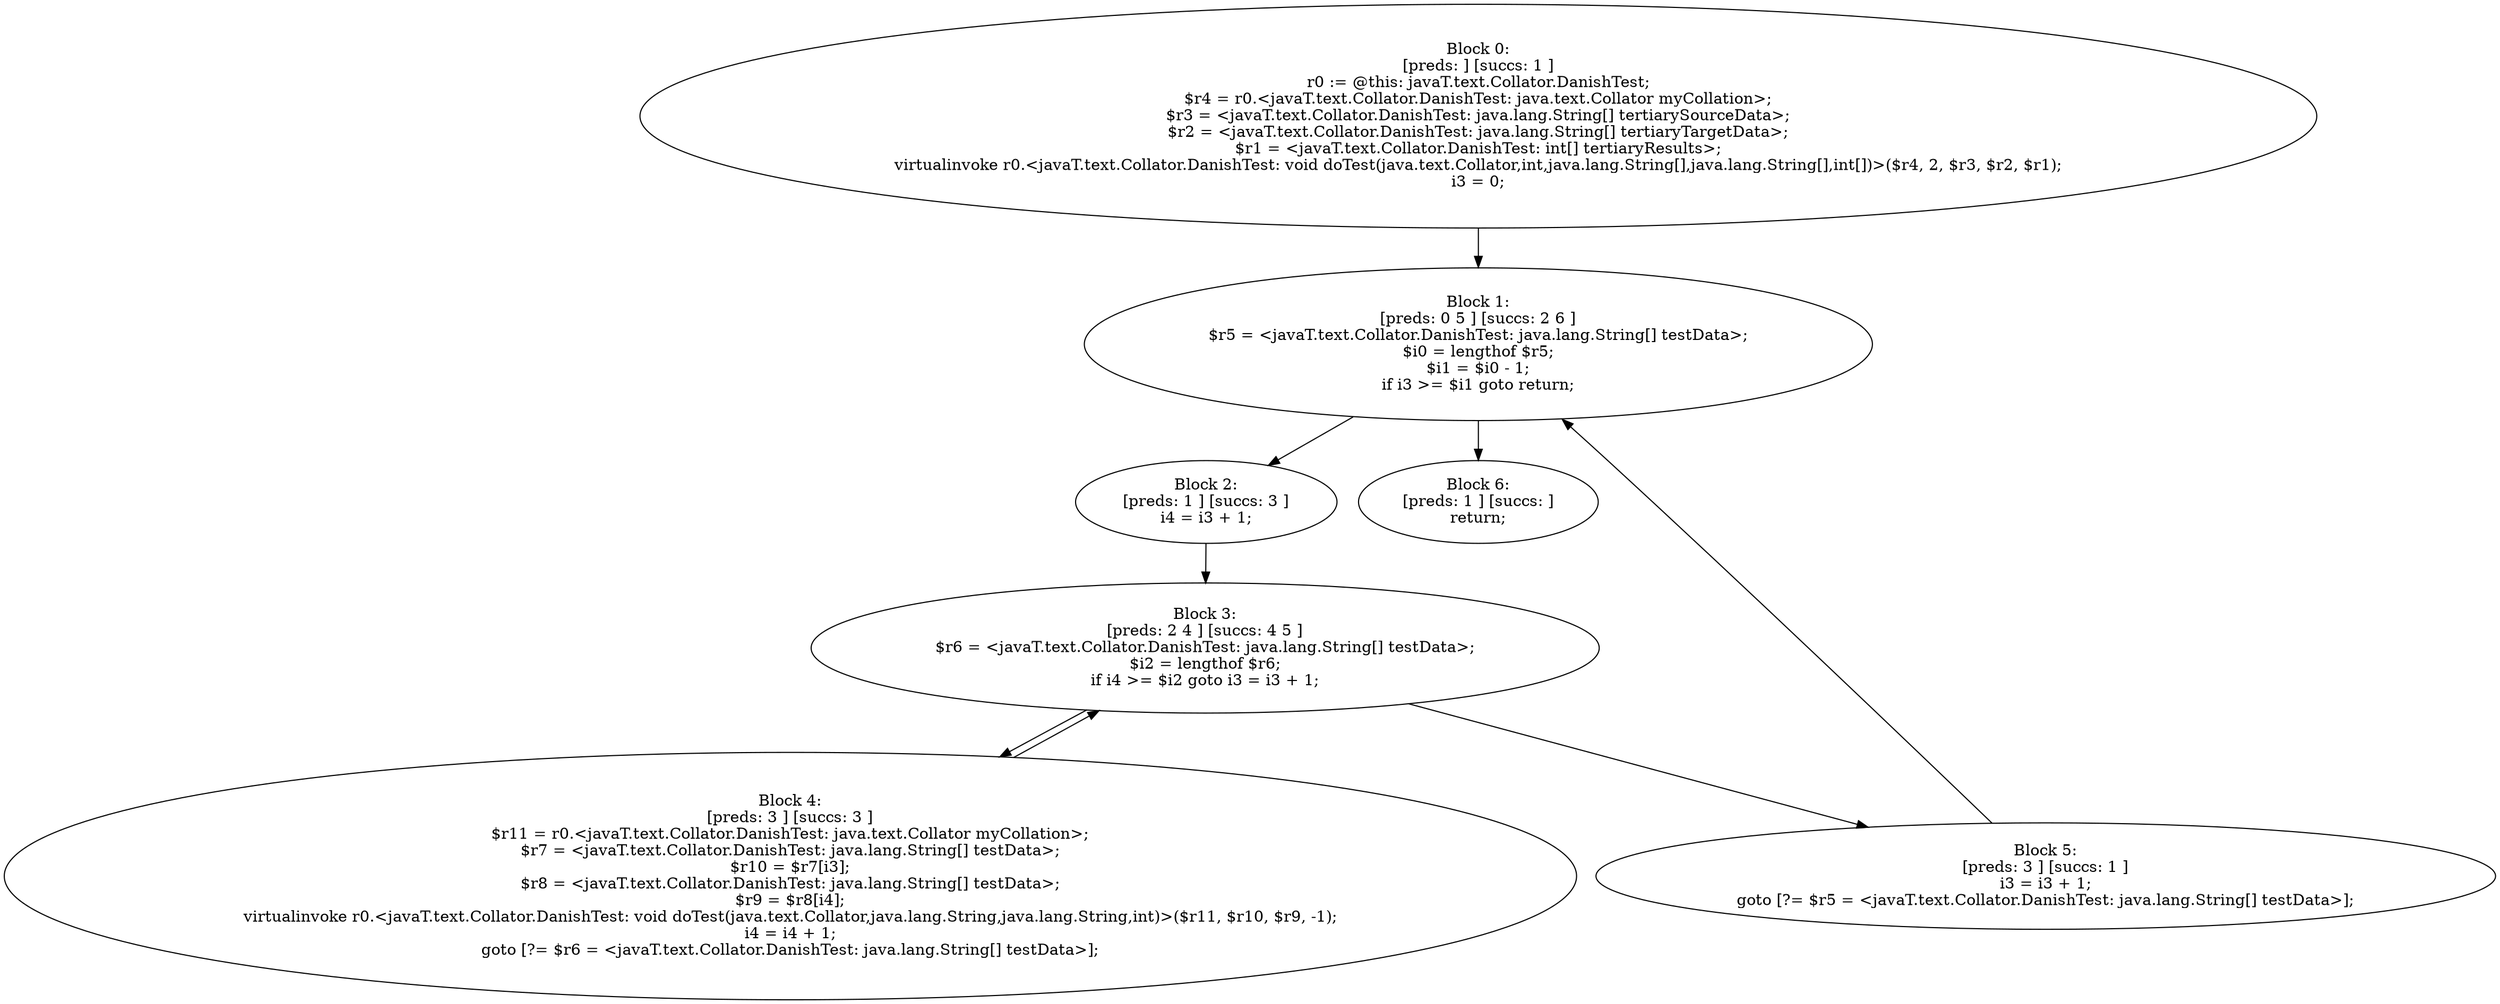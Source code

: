 digraph "unitGraph" {
    "Block 0:
[preds: ] [succs: 1 ]
r0 := @this: javaT.text.Collator.DanishTest;
$r4 = r0.<javaT.text.Collator.DanishTest: java.text.Collator myCollation>;
$r3 = <javaT.text.Collator.DanishTest: java.lang.String[] tertiarySourceData>;
$r2 = <javaT.text.Collator.DanishTest: java.lang.String[] tertiaryTargetData>;
$r1 = <javaT.text.Collator.DanishTest: int[] tertiaryResults>;
virtualinvoke r0.<javaT.text.Collator.DanishTest: void doTest(java.text.Collator,int,java.lang.String[],java.lang.String[],int[])>($r4, 2, $r3, $r2, $r1);
i3 = 0;
"
    "Block 1:
[preds: 0 5 ] [succs: 2 6 ]
$r5 = <javaT.text.Collator.DanishTest: java.lang.String[] testData>;
$i0 = lengthof $r5;
$i1 = $i0 - 1;
if i3 >= $i1 goto return;
"
    "Block 2:
[preds: 1 ] [succs: 3 ]
i4 = i3 + 1;
"
    "Block 3:
[preds: 2 4 ] [succs: 4 5 ]
$r6 = <javaT.text.Collator.DanishTest: java.lang.String[] testData>;
$i2 = lengthof $r6;
if i4 >= $i2 goto i3 = i3 + 1;
"
    "Block 4:
[preds: 3 ] [succs: 3 ]
$r11 = r0.<javaT.text.Collator.DanishTest: java.text.Collator myCollation>;
$r7 = <javaT.text.Collator.DanishTest: java.lang.String[] testData>;
$r10 = $r7[i3];
$r8 = <javaT.text.Collator.DanishTest: java.lang.String[] testData>;
$r9 = $r8[i4];
virtualinvoke r0.<javaT.text.Collator.DanishTest: void doTest(java.text.Collator,java.lang.String,java.lang.String,int)>($r11, $r10, $r9, -1);
i4 = i4 + 1;
goto [?= $r6 = <javaT.text.Collator.DanishTest: java.lang.String[] testData>];
"
    "Block 5:
[preds: 3 ] [succs: 1 ]
i3 = i3 + 1;
goto [?= $r5 = <javaT.text.Collator.DanishTest: java.lang.String[] testData>];
"
    "Block 6:
[preds: 1 ] [succs: ]
return;
"
    "Block 0:
[preds: ] [succs: 1 ]
r0 := @this: javaT.text.Collator.DanishTest;
$r4 = r0.<javaT.text.Collator.DanishTest: java.text.Collator myCollation>;
$r3 = <javaT.text.Collator.DanishTest: java.lang.String[] tertiarySourceData>;
$r2 = <javaT.text.Collator.DanishTest: java.lang.String[] tertiaryTargetData>;
$r1 = <javaT.text.Collator.DanishTest: int[] tertiaryResults>;
virtualinvoke r0.<javaT.text.Collator.DanishTest: void doTest(java.text.Collator,int,java.lang.String[],java.lang.String[],int[])>($r4, 2, $r3, $r2, $r1);
i3 = 0;
"->"Block 1:
[preds: 0 5 ] [succs: 2 6 ]
$r5 = <javaT.text.Collator.DanishTest: java.lang.String[] testData>;
$i0 = lengthof $r5;
$i1 = $i0 - 1;
if i3 >= $i1 goto return;
";
    "Block 1:
[preds: 0 5 ] [succs: 2 6 ]
$r5 = <javaT.text.Collator.DanishTest: java.lang.String[] testData>;
$i0 = lengthof $r5;
$i1 = $i0 - 1;
if i3 >= $i1 goto return;
"->"Block 2:
[preds: 1 ] [succs: 3 ]
i4 = i3 + 1;
";
    "Block 1:
[preds: 0 5 ] [succs: 2 6 ]
$r5 = <javaT.text.Collator.DanishTest: java.lang.String[] testData>;
$i0 = lengthof $r5;
$i1 = $i0 - 1;
if i3 >= $i1 goto return;
"->"Block 6:
[preds: 1 ] [succs: ]
return;
";
    "Block 2:
[preds: 1 ] [succs: 3 ]
i4 = i3 + 1;
"->"Block 3:
[preds: 2 4 ] [succs: 4 5 ]
$r6 = <javaT.text.Collator.DanishTest: java.lang.String[] testData>;
$i2 = lengthof $r6;
if i4 >= $i2 goto i3 = i3 + 1;
";
    "Block 3:
[preds: 2 4 ] [succs: 4 5 ]
$r6 = <javaT.text.Collator.DanishTest: java.lang.String[] testData>;
$i2 = lengthof $r6;
if i4 >= $i2 goto i3 = i3 + 1;
"->"Block 4:
[preds: 3 ] [succs: 3 ]
$r11 = r0.<javaT.text.Collator.DanishTest: java.text.Collator myCollation>;
$r7 = <javaT.text.Collator.DanishTest: java.lang.String[] testData>;
$r10 = $r7[i3];
$r8 = <javaT.text.Collator.DanishTest: java.lang.String[] testData>;
$r9 = $r8[i4];
virtualinvoke r0.<javaT.text.Collator.DanishTest: void doTest(java.text.Collator,java.lang.String,java.lang.String,int)>($r11, $r10, $r9, -1);
i4 = i4 + 1;
goto [?= $r6 = <javaT.text.Collator.DanishTest: java.lang.String[] testData>];
";
    "Block 3:
[preds: 2 4 ] [succs: 4 5 ]
$r6 = <javaT.text.Collator.DanishTest: java.lang.String[] testData>;
$i2 = lengthof $r6;
if i4 >= $i2 goto i3 = i3 + 1;
"->"Block 5:
[preds: 3 ] [succs: 1 ]
i3 = i3 + 1;
goto [?= $r5 = <javaT.text.Collator.DanishTest: java.lang.String[] testData>];
";
    "Block 4:
[preds: 3 ] [succs: 3 ]
$r11 = r0.<javaT.text.Collator.DanishTest: java.text.Collator myCollation>;
$r7 = <javaT.text.Collator.DanishTest: java.lang.String[] testData>;
$r10 = $r7[i3];
$r8 = <javaT.text.Collator.DanishTest: java.lang.String[] testData>;
$r9 = $r8[i4];
virtualinvoke r0.<javaT.text.Collator.DanishTest: void doTest(java.text.Collator,java.lang.String,java.lang.String,int)>($r11, $r10, $r9, -1);
i4 = i4 + 1;
goto [?= $r6 = <javaT.text.Collator.DanishTest: java.lang.String[] testData>];
"->"Block 3:
[preds: 2 4 ] [succs: 4 5 ]
$r6 = <javaT.text.Collator.DanishTest: java.lang.String[] testData>;
$i2 = lengthof $r6;
if i4 >= $i2 goto i3 = i3 + 1;
";
    "Block 5:
[preds: 3 ] [succs: 1 ]
i3 = i3 + 1;
goto [?= $r5 = <javaT.text.Collator.DanishTest: java.lang.String[] testData>];
"->"Block 1:
[preds: 0 5 ] [succs: 2 6 ]
$r5 = <javaT.text.Collator.DanishTest: java.lang.String[] testData>;
$i0 = lengthof $r5;
$i1 = $i0 - 1;
if i3 >= $i1 goto return;
";
}
